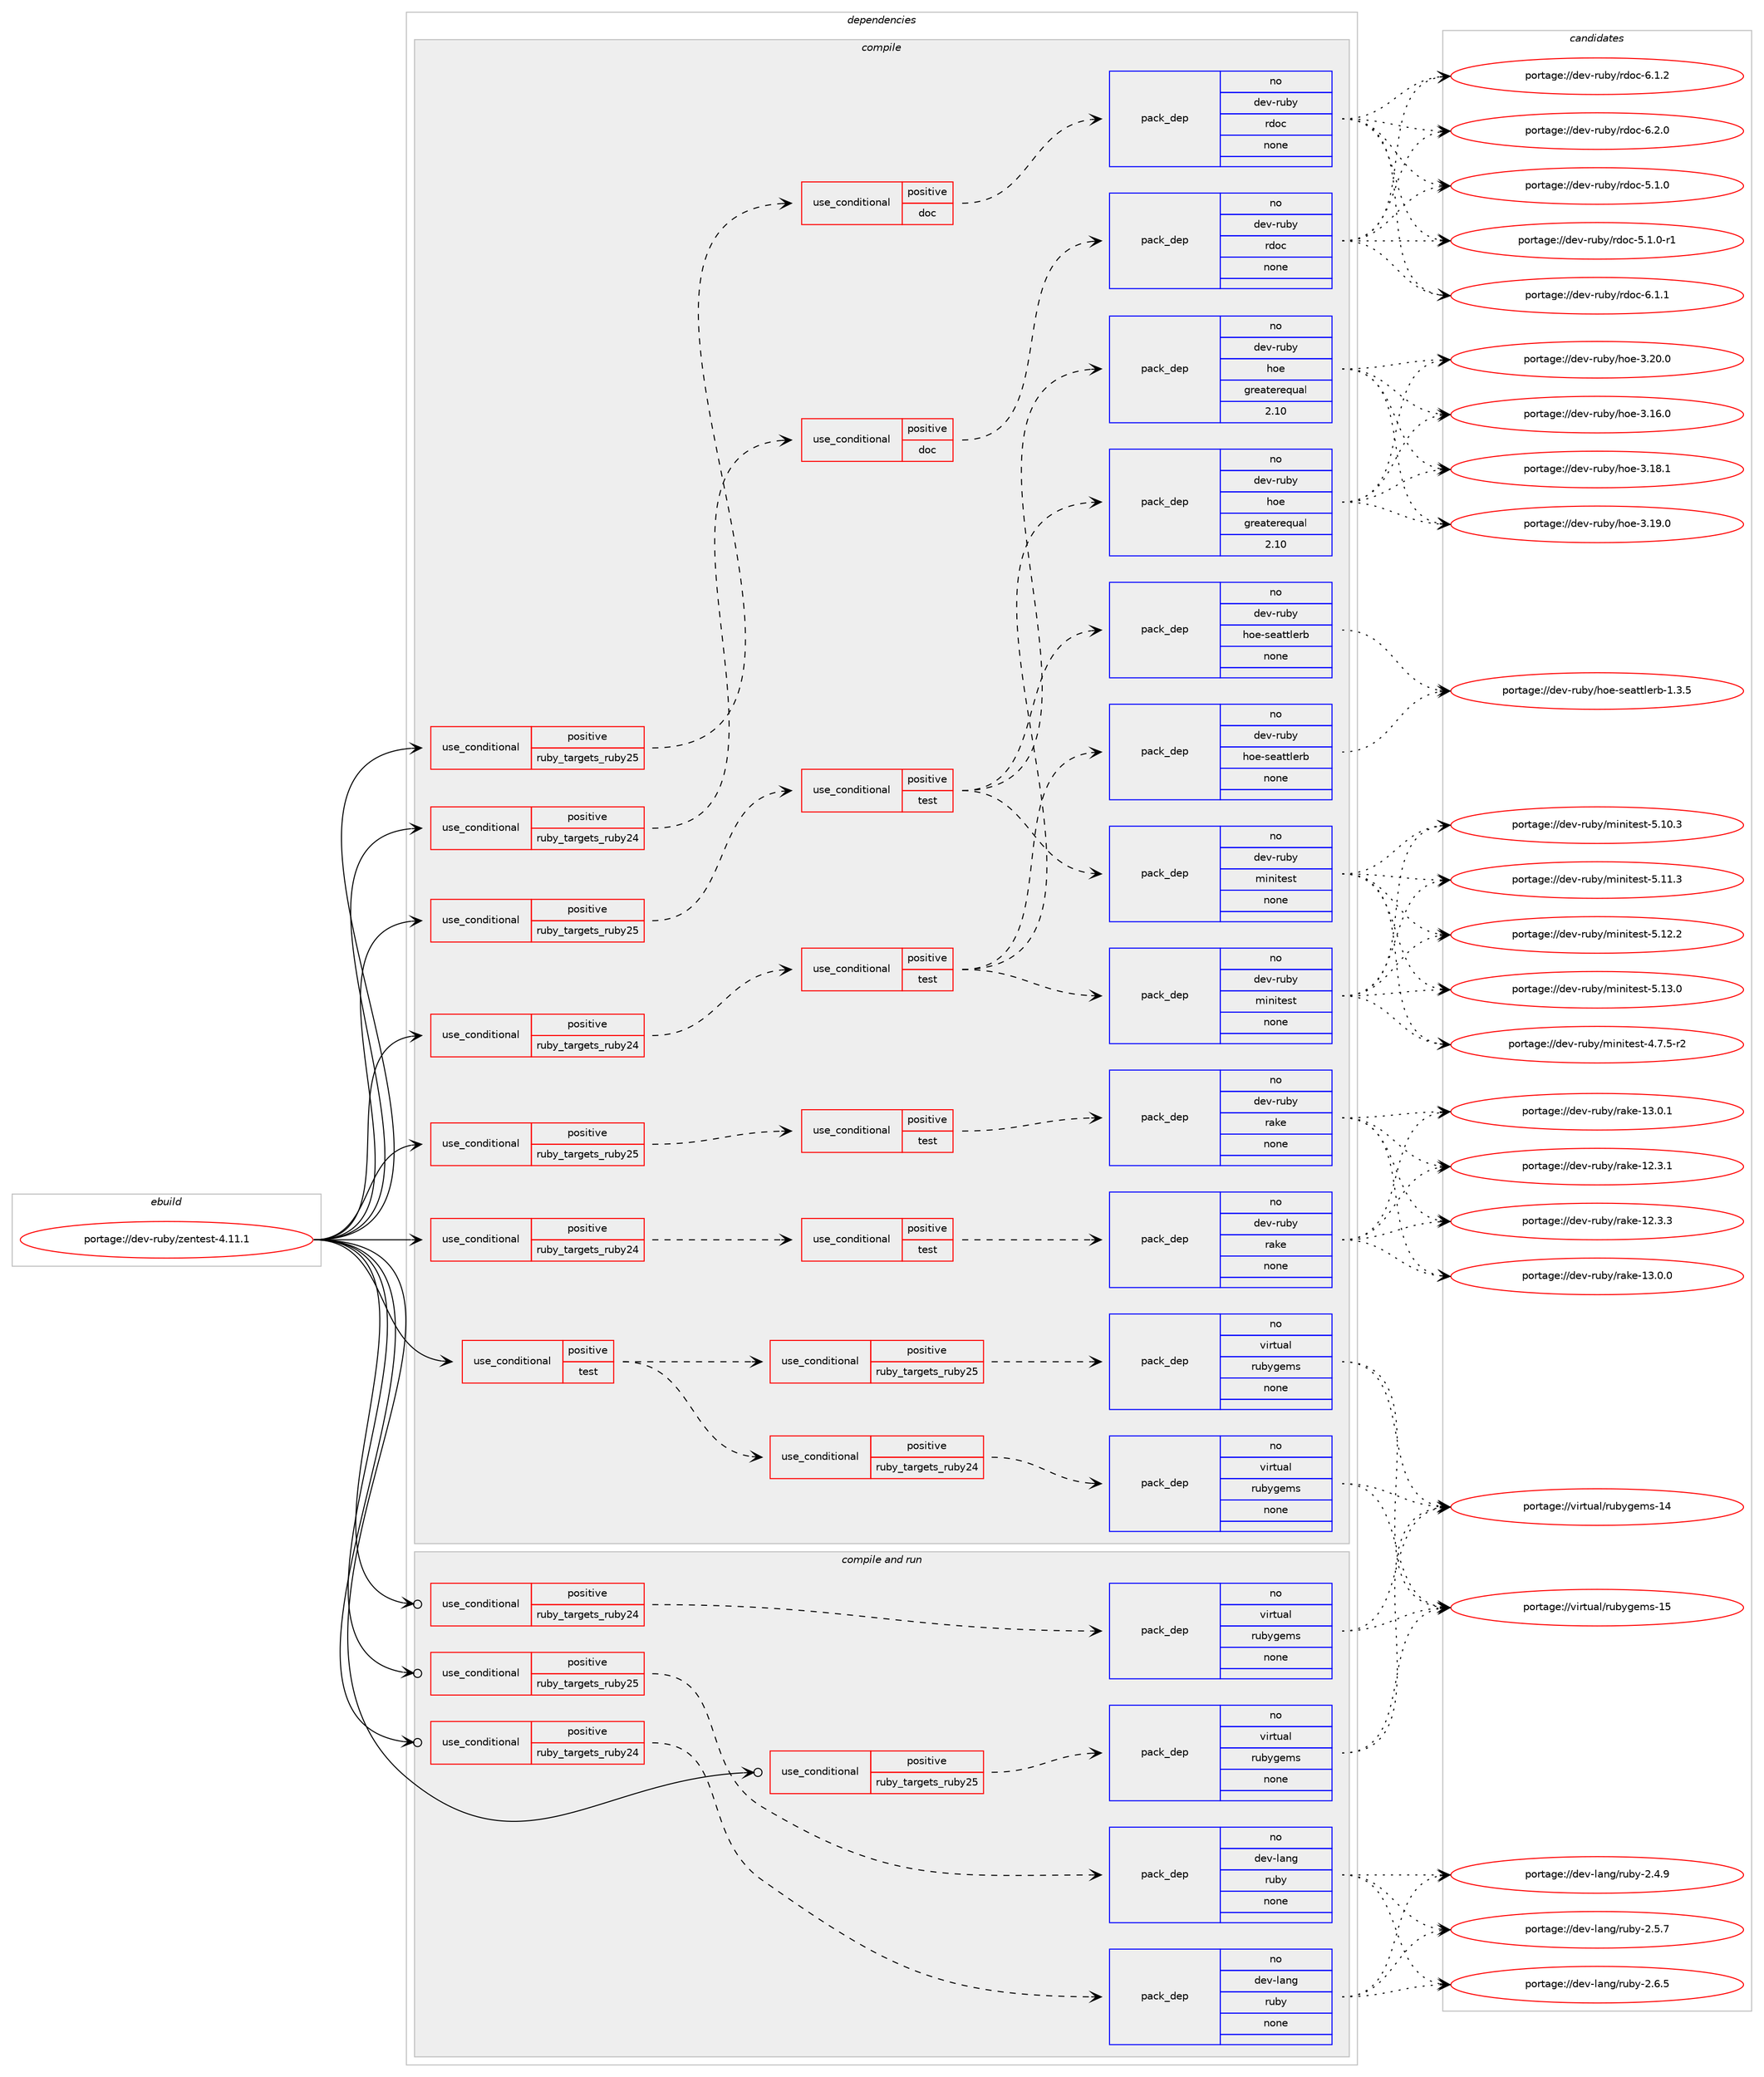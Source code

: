 digraph prolog {

# *************
# Graph options
# *************

newrank=true;
concentrate=true;
compound=true;
graph [rankdir=LR,fontname=Helvetica,fontsize=10,ranksep=1.5];#, ranksep=2.5, nodesep=0.2];
edge  [arrowhead=vee];
node  [fontname=Helvetica,fontsize=10];

# **********
# The ebuild
# **********

subgraph cluster_leftcol {
color=gray;
rank=same;
label=<<i>ebuild</i>>;
id [label="portage://dev-ruby/zentest-4.11.1", color=red, width=4, href="../dev-ruby/zentest-4.11.1.svg"];
}

# ****************
# The dependencies
# ****************

subgraph cluster_midcol {
color=gray;
label=<<i>dependencies</i>>;
subgraph cluster_compile {
fillcolor="#eeeeee";
style=filled;
label=<<i>compile</i>>;
subgraph cond70085 {
dependency256827 [label=<<TABLE BORDER="0" CELLBORDER="1" CELLSPACING="0" CELLPADDING="4"><TR><TD ROWSPAN="3" CELLPADDING="10">use_conditional</TD></TR><TR><TD>positive</TD></TR><TR><TD>ruby_targets_ruby24</TD></TR></TABLE>>, shape=none, color=red];
subgraph cond70086 {
dependency256828 [label=<<TABLE BORDER="0" CELLBORDER="1" CELLSPACING="0" CELLPADDING="4"><TR><TD ROWSPAN="3" CELLPADDING="10">use_conditional</TD></TR><TR><TD>positive</TD></TR><TR><TD>doc</TD></TR></TABLE>>, shape=none, color=red];
subgraph pack183178 {
dependency256829 [label=<<TABLE BORDER="0" CELLBORDER="1" CELLSPACING="0" CELLPADDING="4" WIDTH="220"><TR><TD ROWSPAN="6" CELLPADDING="30">pack_dep</TD></TR><TR><TD WIDTH="110">no</TD></TR><TR><TD>dev-ruby</TD></TR><TR><TD>rdoc</TD></TR><TR><TD>none</TD></TR><TR><TD></TD></TR></TABLE>>, shape=none, color=blue];
}
dependency256828:e -> dependency256829:w [weight=20,style="dashed",arrowhead="vee"];
}
dependency256827:e -> dependency256828:w [weight=20,style="dashed",arrowhead="vee"];
}
id:e -> dependency256827:w [weight=20,style="solid",arrowhead="vee"];
subgraph cond70087 {
dependency256830 [label=<<TABLE BORDER="0" CELLBORDER="1" CELLSPACING="0" CELLPADDING="4"><TR><TD ROWSPAN="3" CELLPADDING="10">use_conditional</TD></TR><TR><TD>positive</TD></TR><TR><TD>ruby_targets_ruby24</TD></TR></TABLE>>, shape=none, color=red];
subgraph cond70088 {
dependency256831 [label=<<TABLE BORDER="0" CELLBORDER="1" CELLSPACING="0" CELLPADDING="4"><TR><TD ROWSPAN="3" CELLPADDING="10">use_conditional</TD></TR><TR><TD>positive</TD></TR><TR><TD>test</TD></TR></TABLE>>, shape=none, color=red];
subgraph pack183179 {
dependency256832 [label=<<TABLE BORDER="0" CELLBORDER="1" CELLSPACING="0" CELLPADDING="4" WIDTH="220"><TR><TD ROWSPAN="6" CELLPADDING="30">pack_dep</TD></TR><TR><TD WIDTH="110">no</TD></TR><TR><TD>dev-ruby</TD></TR><TR><TD>hoe</TD></TR><TR><TD>greaterequal</TD></TR><TR><TD>2.10</TD></TR></TABLE>>, shape=none, color=blue];
}
dependency256831:e -> dependency256832:w [weight=20,style="dashed",arrowhead="vee"];
subgraph pack183180 {
dependency256833 [label=<<TABLE BORDER="0" CELLBORDER="1" CELLSPACING="0" CELLPADDING="4" WIDTH="220"><TR><TD ROWSPAN="6" CELLPADDING="30">pack_dep</TD></TR><TR><TD WIDTH="110">no</TD></TR><TR><TD>dev-ruby</TD></TR><TR><TD>hoe-seattlerb</TD></TR><TR><TD>none</TD></TR><TR><TD></TD></TR></TABLE>>, shape=none, color=blue];
}
dependency256831:e -> dependency256833:w [weight=20,style="dashed",arrowhead="vee"];
subgraph pack183181 {
dependency256834 [label=<<TABLE BORDER="0" CELLBORDER="1" CELLSPACING="0" CELLPADDING="4" WIDTH="220"><TR><TD ROWSPAN="6" CELLPADDING="30">pack_dep</TD></TR><TR><TD WIDTH="110">no</TD></TR><TR><TD>dev-ruby</TD></TR><TR><TD>minitest</TD></TR><TR><TD>none</TD></TR><TR><TD></TD></TR></TABLE>>, shape=none, color=blue];
}
dependency256831:e -> dependency256834:w [weight=20,style="dashed",arrowhead="vee"];
}
dependency256830:e -> dependency256831:w [weight=20,style="dashed",arrowhead="vee"];
}
id:e -> dependency256830:w [weight=20,style="solid",arrowhead="vee"];
subgraph cond70089 {
dependency256835 [label=<<TABLE BORDER="0" CELLBORDER="1" CELLSPACING="0" CELLPADDING="4"><TR><TD ROWSPAN="3" CELLPADDING="10">use_conditional</TD></TR><TR><TD>positive</TD></TR><TR><TD>ruby_targets_ruby24</TD></TR></TABLE>>, shape=none, color=red];
subgraph cond70090 {
dependency256836 [label=<<TABLE BORDER="0" CELLBORDER="1" CELLSPACING="0" CELLPADDING="4"><TR><TD ROWSPAN="3" CELLPADDING="10">use_conditional</TD></TR><TR><TD>positive</TD></TR><TR><TD>test</TD></TR></TABLE>>, shape=none, color=red];
subgraph pack183182 {
dependency256837 [label=<<TABLE BORDER="0" CELLBORDER="1" CELLSPACING="0" CELLPADDING="4" WIDTH="220"><TR><TD ROWSPAN="6" CELLPADDING="30">pack_dep</TD></TR><TR><TD WIDTH="110">no</TD></TR><TR><TD>dev-ruby</TD></TR><TR><TD>rake</TD></TR><TR><TD>none</TD></TR><TR><TD></TD></TR></TABLE>>, shape=none, color=blue];
}
dependency256836:e -> dependency256837:w [weight=20,style="dashed",arrowhead="vee"];
}
dependency256835:e -> dependency256836:w [weight=20,style="dashed",arrowhead="vee"];
}
id:e -> dependency256835:w [weight=20,style="solid",arrowhead="vee"];
subgraph cond70091 {
dependency256838 [label=<<TABLE BORDER="0" CELLBORDER="1" CELLSPACING="0" CELLPADDING="4"><TR><TD ROWSPAN="3" CELLPADDING="10">use_conditional</TD></TR><TR><TD>positive</TD></TR><TR><TD>ruby_targets_ruby25</TD></TR></TABLE>>, shape=none, color=red];
subgraph cond70092 {
dependency256839 [label=<<TABLE BORDER="0" CELLBORDER="1" CELLSPACING="0" CELLPADDING="4"><TR><TD ROWSPAN="3" CELLPADDING="10">use_conditional</TD></TR><TR><TD>positive</TD></TR><TR><TD>doc</TD></TR></TABLE>>, shape=none, color=red];
subgraph pack183183 {
dependency256840 [label=<<TABLE BORDER="0" CELLBORDER="1" CELLSPACING="0" CELLPADDING="4" WIDTH="220"><TR><TD ROWSPAN="6" CELLPADDING="30">pack_dep</TD></TR><TR><TD WIDTH="110">no</TD></TR><TR><TD>dev-ruby</TD></TR><TR><TD>rdoc</TD></TR><TR><TD>none</TD></TR><TR><TD></TD></TR></TABLE>>, shape=none, color=blue];
}
dependency256839:e -> dependency256840:w [weight=20,style="dashed",arrowhead="vee"];
}
dependency256838:e -> dependency256839:w [weight=20,style="dashed",arrowhead="vee"];
}
id:e -> dependency256838:w [weight=20,style="solid",arrowhead="vee"];
subgraph cond70093 {
dependency256841 [label=<<TABLE BORDER="0" CELLBORDER="1" CELLSPACING="0" CELLPADDING="4"><TR><TD ROWSPAN="3" CELLPADDING="10">use_conditional</TD></TR><TR><TD>positive</TD></TR><TR><TD>ruby_targets_ruby25</TD></TR></TABLE>>, shape=none, color=red];
subgraph cond70094 {
dependency256842 [label=<<TABLE BORDER="0" CELLBORDER="1" CELLSPACING="0" CELLPADDING="4"><TR><TD ROWSPAN="3" CELLPADDING="10">use_conditional</TD></TR><TR><TD>positive</TD></TR><TR><TD>test</TD></TR></TABLE>>, shape=none, color=red];
subgraph pack183184 {
dependency256843 [label=<<TABLE BORDER="0" CELLBORDER="1" CELLSPACING="0" CELLPADDING="4" WIDTH="220"><TR><TD ROWSPAN="6" CELLPADDING="30">pack_dep</TD></TR><TR><TD WIDTH="110">no</TD></TR><TR><TD>dev-ruby</TD></TR><TR><TD>hoe</TD></TR><TR><TD>greaterequal</TD></TR><TR><TD>2.10</TD></TR></TABLE>>, shape=none, color=blue];
}
dependency256842:e -> dependency256843:w [weight=20,style="dashed",arrowhead="vee"];
subgraph pack183185 {
dependency256844 [label=<<TABLE BORDER="0" CELLBORDER="1" CELLSPACING="0" CELLPADDING="4" WIDTH="220"><TR><TD ROWSPAN="6" CELLPADDING="30">pack_dep</TD></TR><TR><TD WIDTH="110">no</TD></TR><TR><TD>dev-ruby</TD></TR><TR><TD>hoe-seattlerb</TD></TR><TR><TD>none</TD></TR><TR><TD></TD></TR></TABLE>>, shape=none, color=blue];
}
dependency256842:e -> dependency256844:w [weight=20,style="dashed",arrowhead="vee"];
subgraph pack183186 {
dependency256845 [label=<<TABLE BORDER="0" CELLBORDER="1" CELLSPACING="0" CELLPADDING="4" WIDTH="220"><TR><TD ROWSPAN="6" CELLPADDING="30">pack_dep</TD></TR><TR><TD WIDTH="110">no</TD></TR><TR><TD>dev-ruby</TD></TR><TR><TD>minitest</TD></TR><TR><TD>none</TD></TR><TR><TD></TD></TR></TABLE>>, shape=none, color=blue];
}
dependency256842:e -> dependency256845:w [weight=20,style="dashed",arrowhead="vee"];
}
dependency256841:e -> dependency256842:w [weight=20,style="dashed",arrowhead="vee"];
}
id:e -> dependency256841:w [weight=20,style="solid",arrowhead="vee"];
subgraph cond70095 {
dependency256846 [label=<<TABLE BORDER="0" CELLBORDER="1" CELLSPACING="0" CELLPADDING="4"><TR><TD ROWSPAN="3" CELLPADDING="10">use_conditional</TD></TR><TR><TD>positive</TD></TR><TR><TD>ruby_targets_ruby25</TD></TR></TABLE>>, shape=none, color=red];
subgraph cond70096 {
dependency256847 [label=<<TABLE BORDER="0" CELLBORDER="1" CELLSPACING="0" CELLPADDING="4"><TR><TD ROWSPAN="3" CELLPADDING="10">use_conditional</TD></TR><TR><TD>positive</TD></TR><TR><TD>test</TD></TR></TABLE>>, shape=none, color=red];
subgraph pack183187 {
dependency256848 [label=<<TABLE BORDER="0" CELLBORDER="1" CELLSPACING="0" CELLPADDING="4" WIDTH="220"><TR><TD ROWSPAN="6" CELLPADDING="30">pack_dep</TD></TR><TR><TD WIDTH="110">no</TD></TR><TR><TD>dev-ruby</TD></TR><TR><TD>rake</TD></TR><TR><TD>none</TD></TR><TR><TD></TD></TR></TABLE>>, shape=none, color=blue];
}
dependency256847:e -> dependency256848:w [weight=20,style="dashed",arrowhead="vee"];
}
dependency256846:e -> dependency256847:w [weight=20,style="dashed",arrowhead="vee"];
}
id:e -> dependency256846:w [weight=20,style="solid",arrowhead="vee"];
subgraph cond70097 {
dependency256849 [label=<<TABLE BORDER="0" CELLBORDER="1" CELLSPACING="0" CELLPADDING="4"><TR><TD ROWSPAN="3" CELLPADDING="10">use_conditional</TD></TR><TR><TD>positive</TD></TR><TR><TD>test</TD></TR></TABLE>>, shape=none, color=red];
subgraph cond70098 {
dependency256850 [label=<<TABLE BORDER="0" CELLBORDER="1" CELLSPACING="0" CELLPADDING="4"><TR><TD ROWSPAN="3" CELLPADDING="10">use_conditional</TD></TR><TR><TD>positive</TD></TR><TR><TD>ruby_targets_ruby24</TD></TR></TABLE>>, shape=none, color=red];
subgraph pack183188 {
dependency256851 [label=<<TABLE BORDER="0" CELLBORDER="1" CELLSPACING="0" CELLPADDING="4" WIDTH="220"><TR><TD ROWSPAN="6" CELLPADDING="30">pack_dep</TD></TR><TR><TD WIDTH="110">no</TD></TR><TR><TD>virtual</TD></TR><TR><TD>rubygems</TD></TR><TR><TD>none</TD></TR><TR><TD></TD></TR></TABLE>>, shape=none, color=blue];
}
dependency256850:e -> dependency256851:w [weight=20,style="dashed",arrowhead="vee"];
}
dependency256849:e -> dependency256850:w [weight=20,style="dashed",arrowhead="vee"];
subgraph cond70099 {
dependency256852 [label=<<TABLE BORDER="0" CELLBORDER="1" CELLSPACING="0" CELLPADDING="4"><TR><TD ROWSPAN="3" CELLPADDING="10">use_conditional</TD></TR><TR><TD>positive</TD></TR><TR><TD>ruby_targets_ruby25</TD></TR></TABLE>>, shape=none, color=red];
subgraph pack183189 {
dependency256853 [label=<<TABLE BORDER="0" CELLBORDER="1" CELLSPACING="0" CELLPADDING="4" WIDTH="220"><TR><TD ROWSPAN="6" CELLPADDING="30">pack_dep</TD></TR><TR><TD WIDTH="110">no</TD></TR><TR><TD>virtual</TD></TR><TR><TD>rubygems</TD></TR><TR><TD>none</TD></TR><TR><TD></TD></TR></TABLE>>, shape=none, color=blue];
}
dependency256852:e -> dependency256853:w [weight=20,style="dashed",arrowhead="vee"];
}
dependency256849:e -> dependency256852:w [weight=20,style="dashed",arrowhead="vee"];
}
id:e -> dependency256849:w [weight=20,style="solid",arrowhead="vee"];
}
subgraph cluster_compileandrun {
fillcolor="#eeeeee";
style=filled;
label=<<i>compile and run</i>>;
subgraph cond70100 {
dependency256854 [label=<<TABLE BORDER="0" CELLBORDER="1" CELLSPACING="0" CELLPADDING="4"><TR><TD ROWSPAN="3" CELLPADDING="10">use_conditional</TD></TR><TR><TD>positive</TD></TR><TR><TD>ruby_targets_ruby24</TD></TR></TABLE>>, shape=none, color=red];
subgraph pack183190 {
dependency256855 [label=<<TABLE BORDER="0" CELLBORDER="1" CELLSPACING="0" CELLPADDING="4" WIDTH="220"><TR><TD ROWSPAN="6" CELLPADDING="30">pack_dep</TD></TR><TR><TD WIDTH="110">no</TD></TR><TR><TD>dev-lang</TD></TR><TR><TD>ruby</TD></TR><TR><TD>none</TD></TR><TR><TD></TD></TR></TABLE>>, shape=none, color=blue];
}
dependency256854:e -> dependency256855:w [weight=20,style="dashed",arrowhead="vee"];
}
id:e -> dependency256854:w [weight=20,style="solid",arrowhead="odotvee"];
subgraph cond70101 {
dependency256856 [label=<<TABLE BORDER="0" CELLBORDER="1" CELLSPACING="0" CELLPADDING="4"><TR><TD ROWSPAN="3" CELLPADDING="10">use_conditional</TD></TR><TR><TD>positive</TD></TR><TR><TD>ruby_targets_ruby24</TD></TR></TABLE>>, shape=none, color=red];
subgraph pack183191 {
dependency256857 [label=<<TABLE BORDER="0" CELLBORDER="1" CELLSPACING="0" CELLPADDING="4" WIDTH="220"><TR><TD ROWSPAN="6" CELLPADDING="30">pack_dep</TD></TR><TR><TD WIDTH="110">no</TD></TR><TR><TD>virtual</TD></TR><TR><TD>rubygems</TD></TR><TR><TD>none</TD></TR><TR><TD></TD></TR></TABLE>>, shape=none, color=blue];
}
dependency256856:e -> dependency256857:w [weight=20,style="dashed",arrowhead="vee"];
}
id:e -> dependency256856:w [weight=20,style="solid",arrowhead="odotvee"];
subgraph cond70102 {
dependency256858 [label=<<TABLE BORDER="0" CELLBORDER="1" CELLSPACING="0" CELLPADDING="4"><TR><TD ROWSPAN="3" CELLPADDING="10">use_conditional</TD></TR><TR><TD>positive</TD></TR><TR><TD>ruby_targets_ruby25</TD></TR></TABLE>>, shape=none, color=red];
subgraph pack183192 {
dependency256859 [label=<<TABLE BORDER="0" CELLBORDER="1" CELLSPACING="0" CELLPADDING="4" WIDTH="220"><TR><TD ROWSPAN="6" CELLPADDING="30">pack_dep</TD></TR><TR><TD WIDTH="110">no</TD></TR><TR><TD>dev-lang</TD></TR><TR><TD>ruby</TD></TR><TR><TD>none</TD></TR><TR><TD></TD></TR></TABLE>>, shape=none, color=blue];
}
dependency256858:e -> dependency256859:w [weight=20,style="dashed",arrowhead="vee"];
}
id:e -> dependency256858:w [weight=20,style="solid",arrowhead="odotvee"];
subgraph cond70103 {
dependency256860 [label=<<TABLE BORDER="0" CELLBORDER="1" CELLSPACING="0" CELLPADDING="4"><TR><TD ROWSPAN="3" CELLPADDING="10">use_conditional</TD></TR><TR><TD>positive</TD></TR><TR><TD>ruby_targets_ruby25</TD></TR></TABLE>>, shape=none, color=red];
subgraph pack183193 {
dependency256861 [label=<<TABLE BORDER="0" CELLBORDER="1" CELLSPACING="0" CELLPADDING="4" WIDTH="220"><TR><TD ROWSPAN="6" CELLPADDING="30">pack_dep</TD></TR><TR><TD WIDTH="110">no</TD></TR><TR><TD>virtual</TD></TR><TR><TD>rubygems</TD></TR><TR><TD>none</TD></TR><TR><TD></TD></TR></TABLE>>, shape=none, color=blue];
}
dependency256860:e -> dependency256861:w [weight=20,style="dashed",arrowhead="vee"];
}
id:e -> dependency256860:w [weight=20,style="solid",arrowhead="odotvee"];
}
subgraph cluster_run {
fillcolor="#eeeeee";
style=filled;
label=<<i>run</i>>;
}
}

# **************
# The candidates
# **************

subgraph cluster_choices {
rank=same;
color=gray;
label=<<i>candidates</i>>;

subgraph choice183178 {
color=black;
nodesep=1;
choiceportage10010111845114117981214711410011199455346494648 [label="portage://dev-ruby/rdoc-5.1.0", color=red, width=4,href="../dev-ruby/rdoc-5.1.0.svg"];
choiceportage100101118451141179812147114100111994553464946484511449 [label="portage://dev-ruby/rdoc-5.1.0-r1", color=red, width=4,href="../dev-ruby/rdoc-5.1.0-r1.svg"];
choiceportage10010111845114117981214711410011199455446494649 [label="portage://dev-ruby/rdoc-6.1.1", color=red, width=4,href="../dev-ruby/rdoc-6.1.1.svg"];
choiceportage10010111845114117981214711410011199455446494650 [label="portage://dev-ruby/rdoc-6.1.2", color=red, width=4,href="../dev-ruby/rdoc-6.1.2.svg"];
choiceportage10010111845114117981214711410011199455446504648 [label="portage://dev-ruby/rdoc-6.2.0", color=red, width=4,href="../dev-ruby/rdoc-6.2.0.svg"];
dependency256829:e -> choiceportage10010111845114117981214711410011199455346494648:w [style=dotted,weight="100"];
dependency256829:e -> choiceportage100101118451141179812147114100111994553464946484511449:w [style=dotted,weight="100"];
dependency256829:e -> choiceportage10010111845114117981214711410011199455446494649:w [style=dotted,weight="100"];
dependency256829:e -> choiceportage10010111845114117981214711410011199455446494650:w [style=dotted,weight="100"];
dependency256829:e -> choiceportage10010111845114117981214711410011199455446504648:w [style=dotted,weight="100"];
}
subgraph choice183179 {
color=black;
nodesep=1;
choiceportage10010111845114117981214710411110145514649544648 [label="portage://dev-ruby/hoe-3.16.0", color=red, width=4,href="../dev-ruby/hoe-3.16.0.svg"];
choiceportage10010111845114117981214710411110145514649564649 [label="portage://dev-ruby/hoe-3.18.1", color=red, width=4,href="../dev-ruby/hoe-3.18.1.svg"];
choiceportage10010111845114117981214710411110145514649574648 [label="portage://dev-ruby/hoe-3.19.0", color=red, width=4,href="../dev-ruby/hoe-3.19.0.svg"];
choiceportage10010111845114117981214710411110145514650484648 [label="portage://dev-ruby/hoe-3.20.0", color=red, width=4,href="../dev-ruby/hoe-3.20.0.svg"];
dependency256832:e -> choiceportage10010111845114117981214710411110145514649544648:w [style=dotted,weight="100"];
dependency256832:e -> choiceportage10010111845114117981214710411110145514649564649:w [style=dotted,weight="100"];
dependency256832:e -> choiceportage10010111845114117981214710411110145514649574648:w [style=dotted,weight="100"];
dependency256832:e -> choiceportage10010111845114117981214710411110145514650484648:w [style=dotted,weight="100"];
}
subgraph choice183180 {
color=black;
nodesep=1;
choiceportage100101118451141179812147104111101451151019711611610810111498454946514653 [label="portage://dev-ruby/hoe-seattlerb-1.3.5", color=red, width=4,href="../dev-ruby/hoe-seattlerb-1.3.5.svg"];
dependency256833:e -> choiceportage100101118451141179812147104111101451151019711611610810111498454946514653:w [style=dotted,weight="100"];
}
subgraph choice183181 {
color=black;
nodesep=1;
choiceportage1001011184511411798121471091051101051161011151164552465546534511450 [label="portage://dev-ruby/minitest-4.7.5-r2", color=red, width=4,href="../dev-ruby/minitest-4.7.5-r2.svg"];
choiceportage10010111845114117981214710910511010511610111511645534649484651 [label="portage://dev-ruby/minitest-5.10.3", color=red, width=4,href="../dev-ruby/minitest-5.10.3.svg"];
choiceportage10010111845114117981214710910511010511610111511645534649494651 [label="portage://dev-ruby/minitest-5.11.3", color=red, width=4,href="../dev-ruby/minitest-5.11.3.svg"];
choiceportage10010111845114117981214710910511010511610111511645534649504650 [label="portage://dev-ruby/minitest-5.12.2", color=red, width=4,href="../dev-ruby/minitest-5.12.2.svg"];
choiceportage10010111845114117981214710910511010511610111511645534649514648 [label="portage://dev-ruby/minitest-5.13.0", color=red, width=4,href="../dev-ruby/minitest-5.13.0.svg"];
dependency256834:e -> choiceportage1001011184511411798121471091051101051161011151164552465546534511450:w [style=dotted,weight="100"];
dependency256834:e -> choiceportage10010111845114117981214710910511010511610111511645534649484651:w [style=dotted,weight="100"];
dependency256834:e -> choiceportage10010111845114117981214710910511010511610111511645534649494651:w [style=dotted,weight="100"];
dependency256834:e -> choiceportage10010111845114117981214710910511010511610111511645534649504650:w [style=dotted,weight="100"];
dependency256834:e -> choiceportage10010111845114117981214710910511010511610111511645534649514648:w [style=dotted,weight="100"];
}
subgraph choice183182 {
color=black;
nodesep=1;
choiceportage1001011184511411798121471149710710145495046514649 [label="portage://dev-ruby/rake-12.3.1", color=red, width=4,href="../dev-ruby/rake-12.3.1.svg"];
choiceportage1001011184511411798121471149710710145495046514651 [label="portage://dev-ruby/rake-12.3.3", color=red, width=4,href="../dev-ruby/rake-12.3.3.svg"];
choiceportage1001011184511411798121471149710710145495146484648 [label="portage://dev-ruby/rake-13.0.0", color=red, width=4,href="../dev-ruby/rake-13.0.0.svg"];
choiceportage1001011184511411798121471149710710145495146484649 [label="portage://dev-ruby/rake-13.0.1", color=red, width=4,href="../dev-ruby/rake-13.0.1.svg"];
dependency256837:e -> choiceportage1001011184511411798121471149710710145495046514649:w [style=dotted,weight="100"];
dependency256837:e -> choiceportage1001011184511411798121471149710710145495046514651:w [style=dotted,weight="100"];
dependency256837:e -> choiceportage1001011184511411798121471149710710145495146484648:w [style=dotted,weight="100"];
dependency256837:e -> choiceportage1001011184511411798121471149710710145495146484649:w [style=dotted,weight="100"];
}
subgraph choice183183 {
color=black;
nodesep=1;
choiceportage10010111845114117981214711410011199455346494648 [label="portage://dev-ruby/rdoc-5.1.0", color=red, width=4,href="../dev-ruby/rdoc-5.1.0.svg"];
choiceportage100101118451141179812147114100111994553464946484511449 [label="portage://dev-ruby/rdoc-5.1.0-r1", color=red, width=4,href="../dev-ruby/rdoc-5.1.0-r1.svg"];
choiceportage10010111845114117981214711410011199455446494649 [label="portage://dev-ruby/rdoc-6.1.1", color=red, width=4,href="../dev-ruby/rdoc-6.1.1.svg"];
choiceportage10010111845114117981214711410011199455446494650 [label="portage://dev-ruby/rdoc-6.1.2", color=red, width=4,href="../dev-ruby/rdoc-6.1.2.svg"];
choiceportage10010111845114117981214711410011199455446504648 [label="portage://dev-ruby/rdoc-6.2.0", color=red, width=4,href="../dev-ruby/rdoc-6.2.0.svg"];
dependency256840:e -> choiceportage10010111845114117981214711410011199455346494648:w [style=dotted,weight="100"];
dependency256840:e -> choiceportage100101118451141179812147114100111994553464946484511449:w [style=dotted,weight="100"];
dependency256840:e -> choiceportage10010111845114117981214711410011199455446494649:w [style=dotted,weight="100"];
dependency256840:e -> choiceportage10010111845114117981214711410011199455446494650:w [style=dotted,weight="100"];
dependency256840:e -> choiceportage10010111845114117981214711410011199455446504648:w [style=dotted,weight="100"];
}
subgraph choice183184 {
color=black;
nodesep=1;
choiceportage10010111845114117981214710411110145514649544648 [label="portage://dev-ruby/hoe-3.16.0", color=red, width=4,href="../dev-ruby/hoe-3.16.0.svg"];
choiceportage10010111845114117981214710411110145514649564649 [label="portage://dev-ruby/hoe-3.18.1", color=red, width=4,href="../dev-ruby/hoe-3.18.1.svg"];
choiceportage10010111845114117981214710411110145514649574648 [label="portage://dev-ruby/hoe-3.19.0", color=red, width=4,href="../dev-ruby/hoe-3.19.0.svg"];
choiceportage10010111845114117981214710411110145514650484648 [label="portage://dev-ruby/hoe-3.20.0", color=red, width=4,href="../dev-ruby/hoe-3.20.0.svg"];
dependency256843:e -> choiceportage10010111845114117981214710411110145514649544648:w [style=dotted,weight="100"];
dependency256843:e -> choiceportage10010111845114117981214710411110145514649564649:w [style=dotted,weight="100"];
dependency256843:e -> choiceportage10010111845114117981214710411110145514649574648:w [style=dotted,weight="100"];
dependency256843:e -> choiceportage10010111845114117981214710411110145514650484648:w [style=dotted,weight="100"];
}
subgraph choice183185 {
color=black;
nodesep=1;
choiceportage100101118451141179812147104111101451151019711611610810111498454946514653 [label="portage://dev-ruby/hoe-seattlerb-1.3.5", color=red, width=4,href="../dev-ruby/hoe-seattlerb-1.3.5.svg"];
dependency256844:e -> choiceportage100101118451141179812147104111101451151019711611610810111498454946514653:w [style=dotted,weight="100"];
}
subgraph choice183186 {
color=black;
nodesep=1;
choiceportage1001011184511411798121471091051101051161011151164552465546534511450 [label="portage://dev-ruby/minitest-4.7.5-r2", color=red, width=4,href="../dev-ruby/minitest-4.7.5-r2.svg"];
choiceportage10010111845114117981214710910511010511610111511645534649484651 [label="portage://dev-ruby/minitest-5.10.3", color=red, width=4,href="../dev-ruby/minitest-5.10.3.svg"];
choiceportage10010111845114117981214710910511010511610111511645534649494651 [label="portage://dev-ruby/minitest-5.11.3", color=red, width=4,href="../dev-ruby/minitest-5.11.3.svg"];
choiceportage10010111845114117981214710910511010511610111511645534649504650 [label="portage://dev-ruby/minitest-5.12.2", color=red, width=4,href="../dev-ruby/minitest-5.12.2.svg"];
choiceportage10010111845114117981214710910511010511610111511645534649514648 [label="portage://dev-ruby/minitest-5.13.0", color=red, width=4,href="../dev-ruby/minitest-5.13.0.svg"];
dependency256845:e -> choiceportage1001011184511411798121471091051101051161011151164552465546534511450:w [style=dotted,weight="100"];
dependency256845:e -> choiceportage10010111845114117981214710910511010511610111511645534649484651:w [style=dotted,weight="100"];
dependency256845:e -> choiceportage10010111845114117981214710910511010511610111511645534649494651:w [style=dotted,weight="100"];
dependency256845:e -> choiceportage10010111845114117981214710910511010511610111511645534649504650:w [style=dotted,weight="100"];
dependency256845:e -> choiceportage10010111845114117981214710910511010511610111511645534649514648:w [style=dotted,weight="100"];
}
subgraph choice183187 {
color=black;
nodesep=1;
choiceportage1001011184511411798121471149710710145495046514649 [label="portage://dev-ruby/rake-12.3.1", color=red, width=4,href="../dev-ruby/rake-12.3.1.svg"];
choiceportage1001011184511411798121471149710710145495046514651 [label="portage://dev-ruby/rake-12.3.3", color=red, width=4,href="../dev-ruby/rake-12.3.3.svg"];
choiceportage1001011184511411798121471149710710145495146484648 [label="portage://dev-ruby/rake-13.0.0", color=red, width=4,href="../dev-ruby/rake-13.0.0.svg"];
choiceportage1001011184511411798121471149710710145495146484649 [label="portage://dev-ruby/rake-13.0.1", color=red, width=4,href="../dev-ruby/rake-13.0.1.svg"];
dependency256848:e -> choiceportage1001011184511411798121471149710710145495046514649:w [style=dotted,weight="100"];
dependency256848:e -> choiceportage1001011184511411798121471149710710145495046514651:w [style=dotted,weight="100"];
dependency256848:e -> choiceportage1001011184511411798121471149710710145495146484648:w [style=dotted,weight="100"];
dependency256848:e -> choiceportage1001011184511411798121471149710710145495146484649:w [style=dotted,weight="100"];
}
subgraph choice183188 {
color=black;
nodesep=1;
choiceportage118105114116117971084711411798121103101109115454952 [label="portage://virtual/rubygems-14", color=red, width=4,href="../virtual/rubygems-14.svg"];
choiceportage118105114116117971084711411798121103101109115454953 [label="portage://virtual/rubygems-15", color=red, width=4,href="../virtual/rubygems-15.svg"];
dependency256851:e -> choiceportage118105114116117971084711411798121103101109115454952:w [style=dotted,weight="100"];
dependency256851:e -> choiceportage118105114116117971084711411798121103101109115454953:w [style=dotted,weight="100"];
}
subgraph choice183189 {
color=black;
nodesep=1;
choiceportage118105114116117971084711411798121103101109115454952 [label="portage://virtual/rubygems-14", color=red, width=4,href="../virtual/rubygems-14.svg"];
choiceportage118105114116117971084711411798121103101109115454953 [label="portage://virtual/rubygems-15", color=red, width=4,href="../virtual/rubygems-15.svg"];
dependency256853:e -> choiceportage118105114116117971084711411798121103101109115454952:w [style=dotted,weight="100"];
dependency256853:e -> choiceportage118105114116117971084711411798121103101109115454953:w [style=dotted,weight="100"];
}
subgraph choice183190 {
color=black;
nodesep=1;
choiceportage10010111845108971101034711411798121455046524657 [label="portage://dev-lang/ruby-2.4.9", color=red, width=4,href="../dev-lang/ruby-2.4.9.svg"];
choiceportage10010111845108971101034711411798121455046534655 [label="portage://dev-lang/ruby-2.5.7", color=red, width=4,href="../dev-lang/ruby-2.5.7.svg"];
choiceportage10010111845108971101034711411798121455046544653 [label="portage://dev-lang/ruby-2.6.5", color=red, width=4,href="../dev-lang/ruby-2.6.5.svg"];
dependency256855:e -> choiceportage10010111845108971101034711411798121455046524657:w [style=dotted,weight="100"];
dependency256855:e -> choiceportage10010111845108971101034711411798121455046534655:w [style=dotted,weight="100"];
dependency256855:e -> choiceportage10010111845108971101034711411798121455046544653:w [style=dotted,weight="100"];
}
subgraph choice183191 {
color=black;
nodesep=1;
choiceportage118105114116117971084711411798121103101109115454952 [label="portage://virtual/rubygems-14", color=red, width=4,href="../virtual/rubygems-14.svg"];
choiceportage118105114116117971084711411798121103101109115454953 [label="portage://virtual/rubygems-15", color=red, width=4,href="../virtual/rubygems-15.svg"];
dependency256857:e -> choiceportage118105114116117971084711411798121103101109115454952:w [style=dotted,weight="100"];
dependency256857:e -> choiceportage118105114116117971084711411798121103101109115454953:w [style=dotted,weight="100"];
}
subgraph choice183192 {
color=black;
nodesep=1;
choiceportage10010111845108971101034711411798121455046524657 [label="portage://dev-lang/ruby-2.4.9", color=red, width=4,href="../dev-lang/ruby-2.4.9.svg"];
choiceportage10010111845108971101034711411798121455046534655 [label="portage://dev-lang/ruby-2.5.7", color=red, width=4,href="../dev-lang/ruby-2.5.7.svg"];
choiceportage10010111845108971101034711411798121455046544653 [label="portage://dev-lang/ruby-2.6.5", color=red, width=4,href="../dev-lang/ruby-2.6.5.svg"];
dependency256859:e -> choiceportage10010111845108971101034711411798121455046524657:w [style=dotted,weight="100"];
dependency256859:e -> choiceportage10010111845108971101034711411798121455046534655:w [style=dotted,weight="100"];
dependency256859:e -> choiceportage10010111845108971101034711411798121455046544653:w [style=dotted,weight="100"];
}
subgraph choice183193 {
color=black;
nodesep=1;
choiceportage118105114116117971084711411798121103101109115454952 [label="portage://virtual/rubygems-14", color=red, width=4,href="../virtual/rubygems-14.svg"];
choiceportage118105114116117971084711411798121103101109115454953 [label="portage://virtual/rubygems-15", color=red, width=4,href="../virtual/rubygems-15.svg"];
dependency256861:e -> choiceportage118105114116117971084711411798121103101109115454952:w [style=dotted,weight="100"];
dependency256861:e -> choiceportage118105114116117971084711411798121103101109115454953:w [style=dotted,weight="100"];
}
}

}
